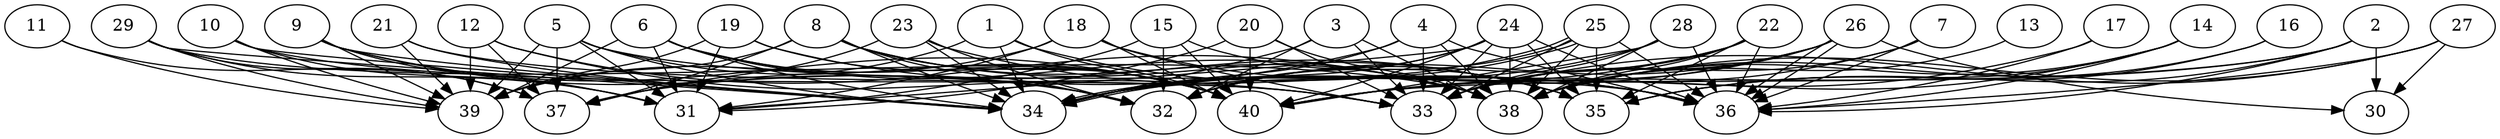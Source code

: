 // DAG automatically generated by daggen at Thu Oct  3 14:06:49 2019
// ./daggen --dot -n 40 --ccr 0.3 --fat 0.9 --regular 0.7 --density 0.6 --mindata 5242880 --maxdata 52428800 
digraph G {
  1 [size="139106987", alpha="0.15", expect_size="41732096"] 
  1 -> 34 [size ="41732096"]
  1 -> 36 [size ="41732096"]
  1 -> 37 [size ="41732096"]
  1 -> 40 [size ="41732096"]
  2 [size="22801067", alpha="0.02", expect_size="6840320"] 
  2 -> 30 [size ="6840320"]
  2 -> 34 [size ="6840320"]
  2 -> 35 [size ="6840320"]
  2 -> 36 [size ="6840320"]
  2 -> 40 [size ="6840320"]
  3 [size="84196693", alpha="0.07", expect_size="25259008"] 
  3 -> 32 [size ="25259008"]
  3 -> 33 [size ="25259008"]
  3 -> 34 [size ="25259008"]
  3 -> 38 [size ="25259008"]
  4 [size="156095147", alpha="0.06", expect_size="46828544"] 
  4 -> 33 [size ="46828544"]
  4 -> 34 [size ="46828544"]
  4 -> 36 [size ="46828544"]
  4 -> 37 [size ="46828544"]
  4 -> 38 [size ="46828544"]
  5 [size="35976533", alpha="0.02", expect_size="10792960"] 
  5 -> 31 [size ="10792960"]
  5 -> 34 [size ="10792960"]
  5 -> 36 [size ="10792960"]
  5 -> 37 [size ="10792960"]
  5 -> 39 [size ="10792960"]
  5 -> 40 [size ="10792960"]
  6 [size="41325227", alpha="0.18", expect_size="12397568"] 
  6 -> 31 [size ="12397568"]
  6 -> 32 [size ="12397568"]
  6 -> 34 [size ="12397568"]
  6 -> 38 [size ="12397568"]
  6 -> 39 [size ="12397568"]
  6 -> 40 [size ="12397568"]
  7 [size="44250453", alpha="0.01", expect_size="13275136"] 
  7 -> 33 [size ="13275136"]
  7 -> 36 [size ="13275136"]
  7 -> 40 [size ="13275136"]
  8 [size="126211413", alpha="0.13", expect_size="37863424"] 
  8 -> 32 [size ="37863424"]
  8 -> 34 [size ="37863424"]
  8 -> 35 [size ="37863424"]
  8 -> 37 [size ="37863424"]
  8 -> 38 [size ="37863424"]
  8 -> 39 [size ="37863424"]
  8 -> 40 [size ="37863424"]
  9 [size="143155200", alpha="0.08", expect_size="42946560"] 
  9 -> 31 [size ="42946560"]
  9 -> 32 [size ="42946560"]
  9 -> 34 [size ="42946560"]
  9 -> 39 [size ="42946560"]
  9 -> 40 [size ="42946560"]
  10 [size="151067307", alpha="0.01", expect_size="45320192"] 
  10 -> 31 [size ="45320192"]
  10 -> 33 [size ="45320192"]
  10 -> 34 [size ="45320192"]
  10 -> 39 [size ="45320192"]
  11 [size="135512747", alpha="0.17", expect_size="40653824"] 
  11 -> 37 [size ="40653824"]
  11 -> 39 [size ="40653824"]
  12 [size="92723200", alpha="0.05", expect_size="27816960"] 
  12 -> 33 [size ="27816960"]
  12 -> 37 [size ="27816960"]
  12 -> 38 [size ="27816960"]
  12 -> 39 [size ="27816960"]
  13 [size="112056320", alpha="0.04", expect_size="33616896"] 
  13 -> 38 [size ="33616896"]
  14 [size="169553920", alpha="0.03", expect_size="50866176"] 
  14 -> 35 [size ="50866176"]
  14 -> 36 [size ="50866176"]
  14 -> 38 [size ="50866176"]
  14 -> 40 [size ="50866176"]
  15 [size="63317333", alpha="0.18", expect_size="18995200"] 
  15 -> 31 [size ="18995200"]
  15 -> 32 [size ="18995200"]
  15 -> 35 [size ="18995200"]
  15 -> 40 [size ="18995200"]
  16 [size="82612907", alpha="0.18", expect_size="24783872"] 
  16 -> 35 [size ="24783872"]
  16 -> 38 [size ="24783872"]
  17 [size="65761280", alpha="0.07", expect_size="19728384"] 
  17 -> 36 [size ="19728384"]
  17 -> 40 [size ="19728384"]
  18 [size="72512853", alpha="0.20", expect_size="21753856"] 
  18 -> 31 [size ="21753856"]
  18 -> 33 [size ="21753856"]
  18 -> 36 [size ="21753856"]
  18 -> 39 [size ="21753856"]
  18 -> 40 [size ="21753856"]
  19 [size="171533653", alpha="0.16", expect_size="51460096"] 
  19 -> 31 [size ="51460096"]
  19 -> 35 [size ="51460096"]
  19 -> 39 [size ="51460096"]
  19 -> 40 [size ="51460096"]
  20 [size="76834133", alpha="0.16", expect_size="23050240"] 
  20 -> 31 [size ="23050240"]
  20 -> 33 [size ="23050240"]
  20 -> 38 [size ="23050240"]
  20 -> 40 [size ="23050240"]
  21 [size="87333547", alpha="0.12", expect_size="26200064"] 
  21 -> 33 [size ="26200064"]
  21 -> 34 [size ="26200064"]
  21 -> 39 [size ="26200064"]
  22 [size="61986133", alpha="0.08", expect_size="18595840"] 
  22 -> 32 [size ="18595840"]
  22 -> 33 [size ="18595840"]
  22 -> 34 [size ="18595840"]
  22 -> 35 [size ="18595840"]
  22 -> 36 [size ="18595840"]
  22 -> 38 [size ="18595840"]
  23 [size="102536533", alpha="0.13", expect_size="30760960"] 
  23 -> 32 [size ="30760960"]
  23 -> 34 [size ="30760960"]
  23 -> 36 [size ="30760960"]
  23 -> 37 [size ="30760960"]
  24 [size="133307733", alpha="0.15", expect_size="39992320"] 
  24 -> 31 [size ="39992320"]
  24 -> 32 [size ="39992320"]
  24 -> 33 [size ="39992320"]
  24 -> 34 [size ="39992320"]
  24 -> 35 [size ="39992320"]
  24 -> 36 [size ="39992320"]
  24 -> 38 [size ="39992320"]
  24 -> 40 [size ="39992320"]
  25 [size="154265600", alpha="0.00", expect_size="46279680"] 
  25 -> 32 [size ="46279680"]
  25 -> 33 [size ="46279680"]
  25 -> 34 [size ="46279680"]
  25 -> 34 [size ="46279680"]
  25 -> 35 [size ="46279680"]
  25 -> 36 [size ="46279680"]
  25 -> 38 [size ="46279680"]
  26 [size="140066133", alpha="0.08", expect_size="42019840"] 
  26 -> 30 [size ="42019840"]
  26 -> 32 [size ="42019840"]
  26 -> 33 [size ="42019840"]
  26 -> 34 [size ="42019840"]
  26 -> 36 [size ="42019840"]
  26 -> 36 [size ="42019840"]
  26 -> 38 [size ="42019840"]
  26 -> 40 [size ="42019840"]
  27 [size="121535147", alpha="0.19", expect_size="36460544"] 
  27 -> 30 [size ="36460544"]
  27 -> 33 [size ="36460544"]
  27 -> 36 [size ="36460544"]
  27 -> 38 [size ="36460544"]
  28 [size="18964480", alpha="0.04", expect_size="5689344"] 
  28 -> 33 [size ="5689344"]
  28 -> 34 [size ="5689344"]
  28 -> 36 [size ="5689344"]
  28 -> 38 [size ="5689344"]
  28 -> 40 [size ="5689344"]
  29 [size="18520747", alpha="0.05", expect_size="5556224"] 
  29 -> 31 [size ="5556224"]
  29 -> 34 [size ="5556224"]
  29 -> 37 [size ="5556224"]
  29 -> 38 [size ="5556224"]
  29 -> 39 [size ="5556224"]
  30 [size="142919680", alpha="0.04", expect_size="42875904"] 
  31 [size="111738880", alpha="0.17", expect_size="33521664"] 
  32 [size="46612480", alpha="0.19", expect_size="13983744"] 
  33 [size="110151680", alpha="0.14", expect_size="33045504"] 
  34 [size="54507520", alpha="0.08", expect_size="16352256"] 
  35 [size="18305707", alpha="0.08", expect_size="5491712"] 
  36 [size="20043093", alpha="0.16", expect_size="6012928"] 
  37 [size="83572053", alpha="0.10", expect_size="25071616"] 
  38 [size="78380373", alpha="0.11", expect_size="23514112"] 
  39 [size="113213440", alpha="0.12", expect_size="33964032"] 
  40 [size="156460373", alpha="0.01", expect_size="46938112"] 
}
